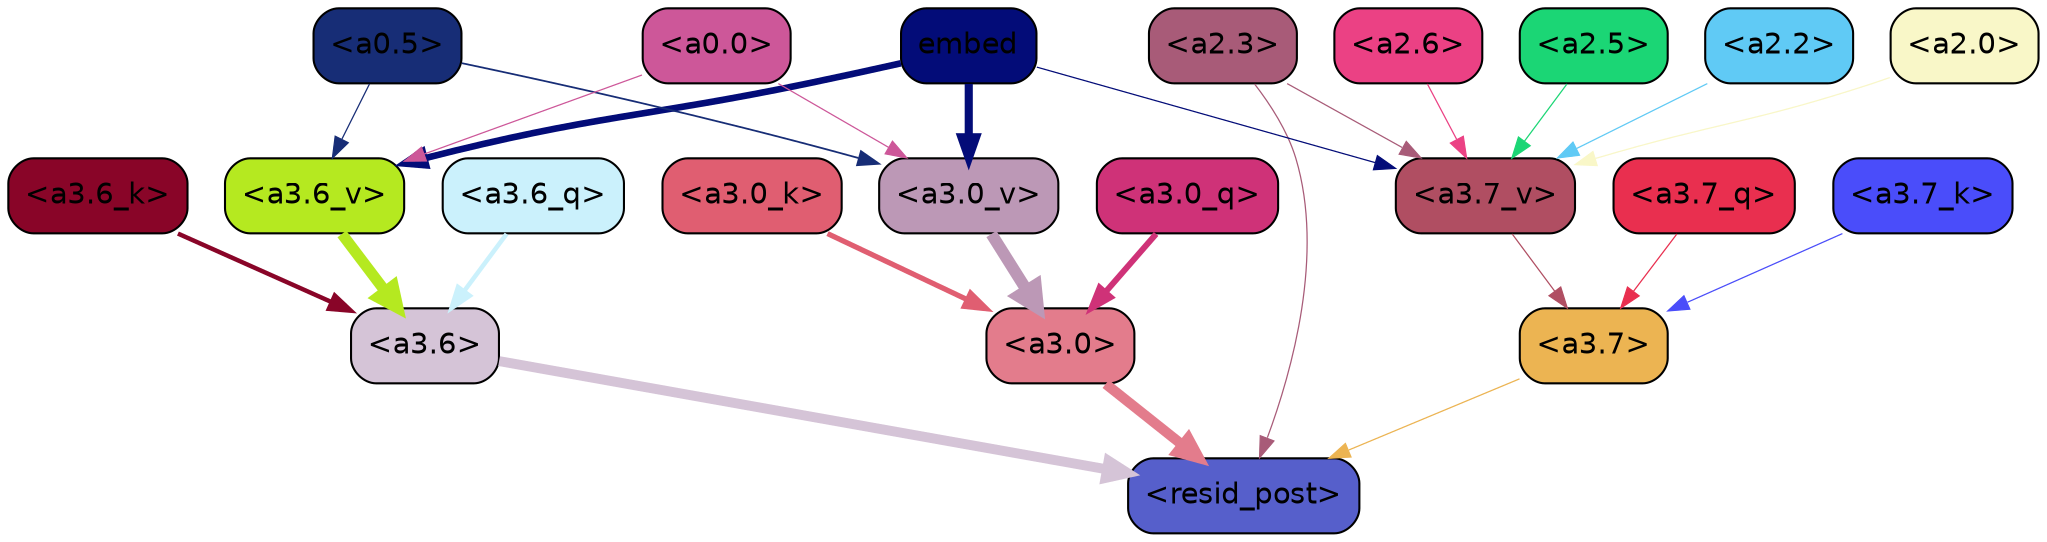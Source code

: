 strict digraph "" {
	graph [bgcolor=transparent,
		layout=dot,
		overlap=false,
		splines=true
	];
	"<a3.7>"	[color=black,
		fillcolor="#ecb452",
		fontname=Helvetica,
		shape=box,
		style="filled, rounded"];
	"<resid_post>"	[color=black,
		fillcolor="#565fcb",
		fontname=Helvetica,
		shape=box,
		style="filled, rounded"];
	"<a3.7>" -> "<resid_post>"	[color="#ecb452",
		penwidth=0.6];
	"<a3.6>"	[color=black,
		fillcolor="#d5c4d7",
		fontname=Helvetica,
		shape=box,
		style="filled, rounded"];
	"<a3.6>" -> "<resid_post>"	[color="#d5c4d7",
		penwidth=4.746312499046326];
	"<a3.0>"	[color=black,
		fillcolor="#e37c8c",
		fontname=Helvetica,
		shape=box,
		style="filled, rounded"];
	"<a3.0>" -> "<resid_post>"	[color="#e37c8c",
		penwidth=4.896343111991882];
	"<a2.3>"	[color=black,
		fillcolor="#a85b78",
		fontname=Helvetica,
		shape=box,
		style="filled, rounded"];
	"<a2.3>" -> "<resid_post>"	[color="#a85b78",
		penwidth=0.6];
	"<a3.7_v>"	[color=black,
		fillcolor="#b04e62",
		fontname=Helvetica,
		shape=box,
		style="filled, rounded"];
	"<a2.3>" -> "<a3.7_v>"	[color="#a85b78",
		penwidth=0.6];
	"<a3.7_q>"	[color=black,
		fillcolor="#e92f4f",
		fontname=Helvetica,
		shape=box,
		style="filled, rounded"];
	"<a3.7_q>" -> "<a3.7>"	[color="#e92f4f",
		penwidth=0.6];
	"<a3.6_q>"	[color=black,
		fillcolor="#cbf1fc",
		fontname=Helvetica,
		shape=box,
		style="filled, rounded"];
	"<a3.6_q>" -> "<a3.6>"	[color="#cbf1fc",
		penwidth=2.160832464694977];
	"<a3.0_q>"	[color=black,
		fillcolor="#cf3278",
		fontname=Helvetica,
		shape=box,
		style="filled, rounded"];
	"<a3.0_q>" -> "<a3.0>"	[color="#cf3278",
		penwidth=2.870753765106201];
	"<a3.7_k>"	[color=black,
		fillcolor="#4a4dfa",
		fontname=Helvetica,
		shape=box,
		style="filled, rounded"];
	"<a3.7_k>" -> "<a3.7>"	[color="#4a4dfa",
		penwidth=0.6];
	"<a3.6_k>"	[color=black,
		fillcolor="#890528",
		fontname=Helvetica,
		shape=box,
		style="filled, rounded"];
	"<a3.6_k>" -> "<a3.6>"	[color="#890528",
		penwidth=2.13908451795578];
	"<a3.0_k>"	[color=black,
		fillcolor="#e05e71",
		fontname=Helvetica,
		shape=box,
		style="filled, rounded"];
	"<a3.0_k>" -> "<a3.0>"	[color="#e05e71",
		penwidth=2.520303964614868];
	"<a3.7_v>" -> "<a3.7>"	[color="#b04e62",
		penwidth=0.6];
	"<a3.6_v>"	[color=black,
		fillcolor="#b5e920",
		fontname=Helvetica,
		shape=box,
		style="filled, rounded"];
	"<a3.6_v>" -> "<a3.6>"	[color="#b5e920",
		penwidth=5.297133803367615];
	"<a3.0_v>"	[color=black,
		fillcolor="#bc98b6",
		fontname=Helvetica,
		shape=box,
		style="filled, rounded"];
	"<a3.0_v>" -> "<a3.0>"	[color="#bc98b6",
		penwidth=5.680712580680847];
	"<a2.6>"	[color=black,
		fillcolor="#eb4184",
		fontname=Helvetica,
		shape=box,
		style="filled, rounded"];
	"<a2.6>" -> "<a3.7_v>"	[color="#eb4184",
		penwidth=0.6];
	"<a2.5>"	[color=black,
		fillcolor="#1bd675",
		fontname=Helvetica,
		shape=box,
		style="filled, rounded"];
	"<a2.5>" -> "<a3.7_v>"	[color="#1bd675",
		penwidth=0.6];
	"<a2.2>"	[color=black,
		fillcolor="#60caf5",
		fontname=Helvetica,
		shape=box,
		style="filled, rounded"];
	"<a2.2>" -> "<a3.7_v>"	[color="#60caf5",
		penwidth=0.6];
	"<a2.0>"	[color=black,
		fillcolor="#f9f7c8",
		fontname=Helvetica,
		shape=box,
		style="filled, rounded"];
	"<a2.0>" -> "<a3.7_v>"	[color="#f9f7c8",
		penwidth=0.6];
	embed	[color=black,
		fillcolor="#030c78",
		fontname=Helvetica,
		shape=box,
		style="filled, rounded"];
	embed -> "<a3.7_v>"	[color="#030c78",
		penwidth=0.6];
	embed -> "<a3.6_v>"	[color="#030c78",
		penwidth=3.1766927242279053];
	embed -> "<a3.0_v>"	[color="#030c78",
		penwidth=3.9005755856633186];
	"<a0.5>"	[color=black,
		fillcolor="#172d76",
		fontname=Helvetica,
		shape=box,
		style="filled, rounded"];
	"<a0.5>" -> "<a3.6_v>"	[color="#172d76",
		penwidth=0.6];
	"<a0.5>" -> "<a3.0_v>"	[color="#172d76",
		penwidth=0.8493617177009583];
	"<a0.0>"	[color=black,
		fillcolor="#cd5799",
		fontname=Helvetica,
		shape=box,
		style="filled, rounded"];
	"<a0.0>" -> "<a3.6_v>"	[color="#cd5799",
		penwidth=0.6];
	"<a0.0>" -> "<a3.0_v>"	[color="#cd5799",
		penwidth=0.6];
}
